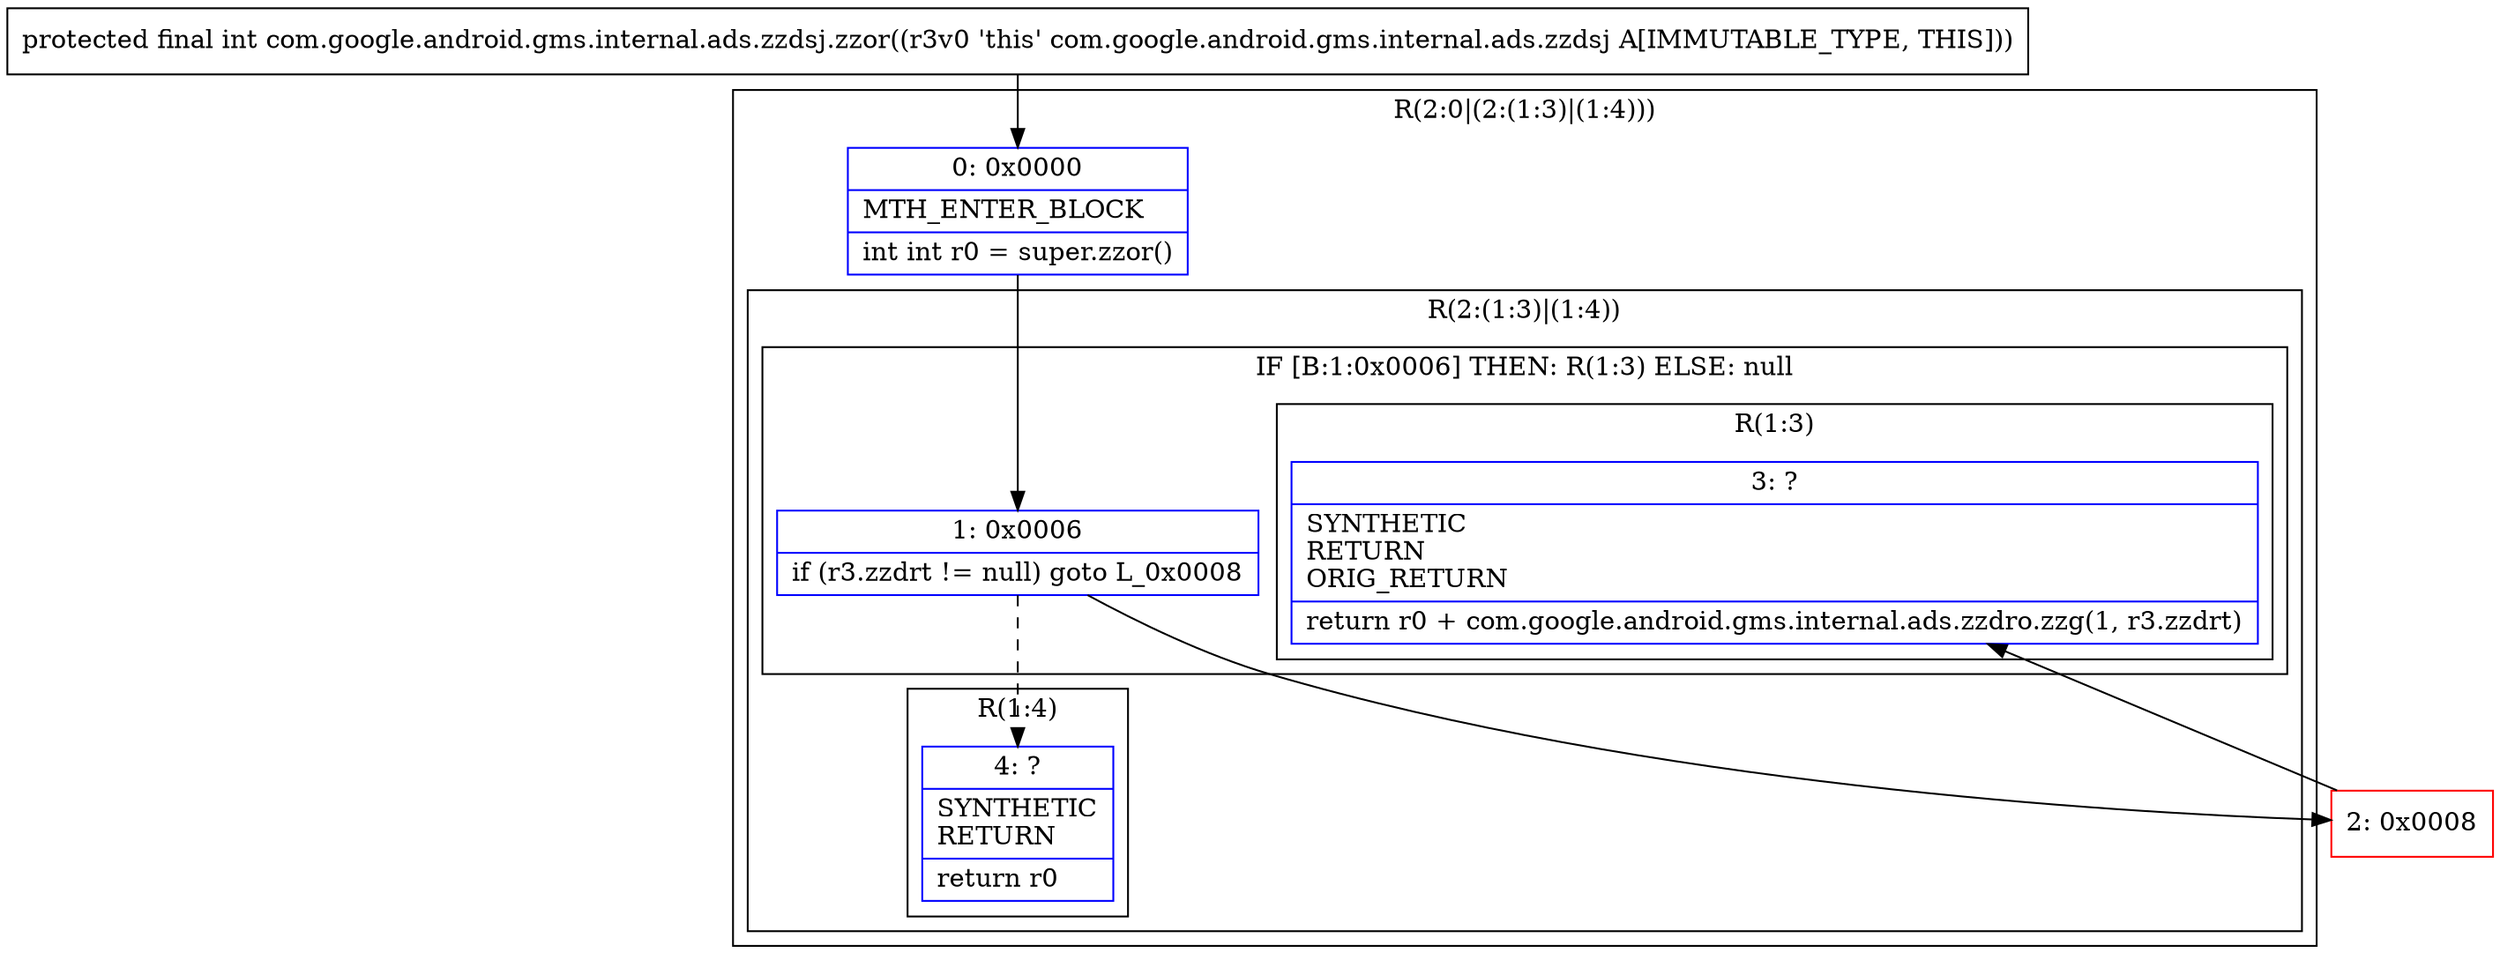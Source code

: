 digraph "CFG forcom.google.android.gms.internal.ads.zzdsj.zzor()I" {
subgraph cluster_Region_973725933 {
label = "R(2:0|(2:(1:3)|(1:4)))";
node [shape=record,color=blue];
Node_0 [shape=record,label="{0\:\ 0x0000|MTH_ENTER_BLOCK\l|int int r0 = super.zzor()\l}"];
subgraph cluster_Region_1412985184 {
label = "R(2:(1:3)|(1:4))";
node [shape=record,color=blue];
subgraph cluster_IfRegion_569340106 {
label = "IF [B:1:0x0006] THEN: R(1:3) ELSE: null";
node [shape=record,color=blue];
Node_1 [shape=record,label="{1\:\ 0x0006|if (r3.zzdrt != null) goto L_0x0008\l}"];
subgraph cluster_Region_1145059962 {
label = "R(1:3)";
node [shape=record,color=blue];
Node_3 [shape=record,label="{3\:\ ?|SYNTHETIC\lRETURN\lORIG_RETURN\l|return r0 + com.google.android.gms.internal.ads.zzdro.zzg(1, r3.zzdrt)\l}"];
}
}
subgraph cluster_Region_1931965742 {
label = "R(1:4)";
node [shape=record,color=blue];
Node_4 [shape=record,label="{4\:\ ?|SYNTHETIC\lRETURN\l|return r0\l}"];
}
}
}
Node_2 [shape=record,color=red,label="{2\:\ 0x0008}"];
MethodNode[shape=record,label="{protected final int com.google.android.gms.internal.ads.zzdsj.zzor((r3v0 'this' com.google.android.gms.internal.ads.zzdsj A[IMMUTABLE_TYPE, THIS])) }"];
MethodNode -> Node_0;
Node_0 -> Node_1;
Node_1 -> Node_2;
Node_1 -> Node_4[style=dashed];
Node_2 -> Node_3;
}

